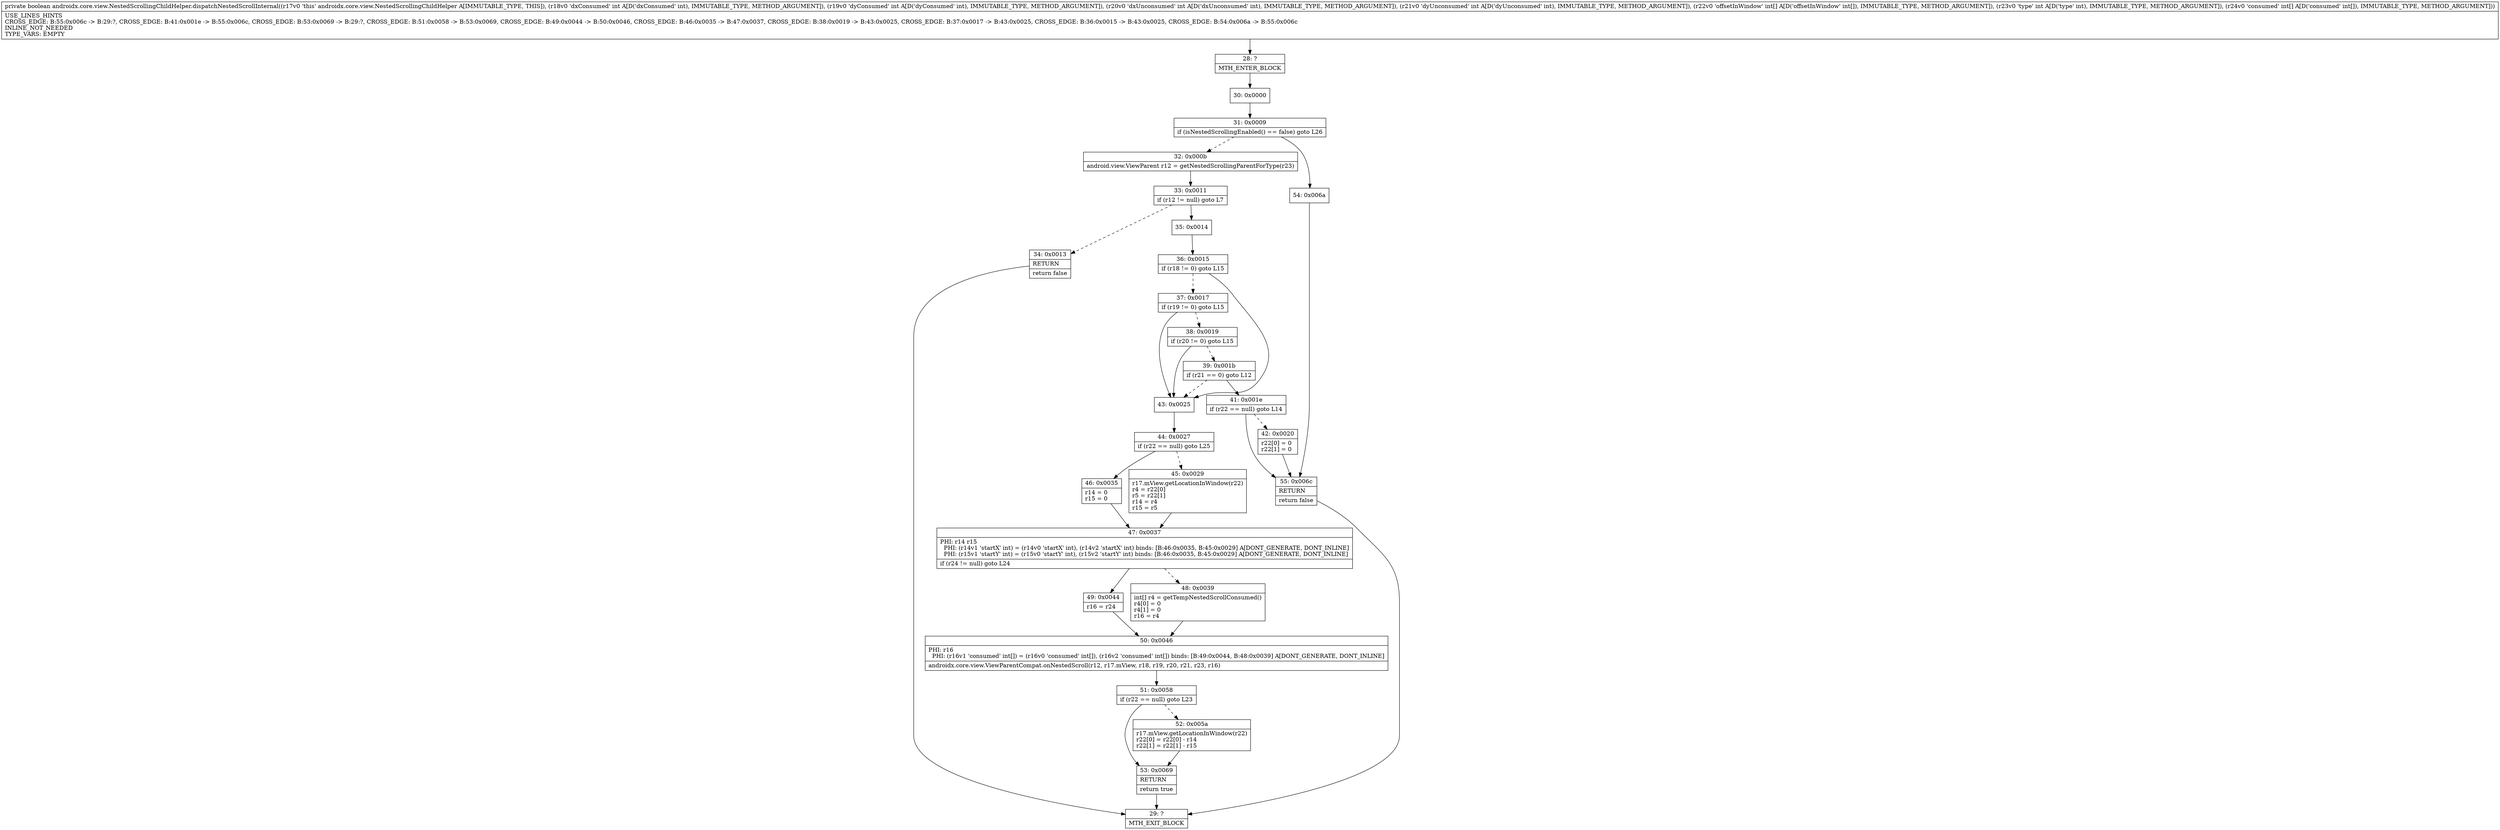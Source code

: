 digraph "CFG forandroidx.core.view.NestedScrollingChildHelper.dispatchNestedScrollInternal(IIII[II[I)Z" {
Node_28 [shape=record,label="{28\:\ ?|MTH_ENTER_BLOCK\l}"];
Node_30 [shape=record,label="{30\:\ 0x0000}"];
Node_31 [shape=record,label="{31\:\ 0x0009|if (isNestedScrollingEnabled() == false) goto L26\l}"];
Node_32 [shape=record,label="{32\:\ 0x000b|android.view.ViewParent r12 = getNestedScrollingParentForType(r23)\l}"];
Node_33 [shape=record,label="{33\:\ 0x0011|if (r12 != null) goto L7\l}"];
Node_34 [shape=record,label="{34\:\ 0x0013|RETURN\l|return false\l}"];
Node_29 [shape=record,label="{29\:\ ?|MTH_EXIT_BLOCK\l}"];
Node_35 [shape=record,label="{35\:\ 0x0014}"];
Node_36 [shape=record,label="{36\:\ 0x0015|if (r18 != 0) goto L15\l}"];
Node_37 [shape=record,label="{37\:\ 0x0017|if (r19 != 0) goto L15\l}"];
Node_38 [shape=record,label="{38\:\ 0x0019|if (r20 != 0) goto L15\l}"];
Node_39 [shape=record,label="{39\:\ 0x001b|if (r21 == 0) goto L12\l}"];
Node_41 [shape=record,label="{41\:\ 0x001e|if (r22 == null) goto L14\l}"];
Node_42 [shape=record,label="{42\:\ 0x0020|r22[0] = 0\lr22[1] = 0\l}"];
Node_55 [shape=record,label="{55\:\ 0x006c|RETURN\l|return false\l}"];
Node_43 [shape=record,label="{43\:\ 0x0025}"];
Node_44 [shape=record,label="{44\:\ 0x0027|if (r22 == null) goto L25\l}"];
Node_45 [shape=record,label="{45\:\ 0x0029|r17.mView.getLocationInWindow(r22)\lr4 = r22[0]\lr5 = r22[1]\lr14 = r4\lr15 = r5\l}"];
Node_47 [shape=record,label="{47\:\ 0x0037|PHI: r14 r15 \l  PHI: (r14v1 'startX' int) = (r14v0 'startX' int), (r14v2 'startX' int) binds: [B:46:0x0035, B:45:0x0029] A[DONT_GENERATE, DONT_INLINE]\l  PHI: (r15v1 'startY' int) = (r15v0 'startY' int), (r15v2 'startY' int) binds: [B:46:0x0035, B:45:0x0029] A[DONT_GENERATE, DONT_INLINE]\l|if (r24 != null) goto L24\l}"];
Node_48 [shape=record,label="{48\:\ 0x0039|int[] r4 = getTempNestedScrollConsumed()\lr4[0] = 0\lr4[1] = 0\lr16 = r4\l}"];
Node_50 [shape=record,label="{50\:\ 0x0046|PHI: r16 \l  PHI: (r16v1 'consumed' int[]) = (r16v0 'consumed' int[]), (r16v2 'consumed' int[]) binds: [B:49:0x0044, B:48:0x0039] A[DONT_GENERATE, DONT_INLINE]\l|androidx.core.view.ViewParentCompat.onNestedScroll(r12, r17.mView, r18, r19, r20, r21, r23, r16)\l}"];
Node_51 [shape=record,label="{51\:\ 0x0058|if (r22 == null) goto L23\l}"];
Node_52 [shape=record,label="{52\:\ 0x005a|r17.mView.getLocationInWindow(r22)\lr22[0] = r22[0] \- r14\lr22[1] = r22[1] \- r15\l}"];
Node_53 [shape=record,label="{53\:\ 0x0069|RETURN\l|return true\l}"];
Node_49 [shape=record,label="{49\:\ 0x0044|r16 = r24\l}"];
Node_46 [shape=record,label="{46\:\ 0x0035|r14 = 0\lr15 = 0\l}"];
Node_54 [shape=record,label="{54\:\ 0x006a}"];
MethodNode[shape=record,label="{private boolean androidx.core.view.NestedScrollingChildHelper.dispatchNestedScrollInternal((r17v0 'this' androidx.core.view.NestedScrollingChildHelper A[IMMUTABLE_TYPE, THIS]), (r18v0 'dxConsumed' int A[D('dxConsumed' int), IMMUTABLE_TYPE, METHOD_ARGUMENT]), (r19v0 'dyConsumed' int A[D('dyConsumed' int), IMMUTABLE_TYPE, METHOD_ARGUMENT]), (r20v0 'dxUnconsumed' int A[D('dxUnconsumed' int), IMMUTABLE_TYPE, METHOD_ARGUMENT]), (r21v0 'dyUnconsumed' int A[D('dyUnconsumed' int), IMMUTABLE_TYPE, METHOD_ARGUMENT]), (r22v0 'offsetInWindow' int[] A[D('offsetInWindow' int[]), IMMUTABLE_TYPE, METHOD_ARGUMENT]), (r23v0 'type' int A[D('type' int), IMMUTABLE_TYPE, METHOD_ARGUMENT]), (r24v0 'consumed' int[] A[D('consumed' int[]), IMMUTABLE_TYPE, METHOD_ARGUMENT]))  | USE_LINES_HINTS\lCROSS_EDGE: B:55:0x006c \-\> B:29:?, CROSS_EDGE: B:41:0x001e \-\> B:55:0x006c, CROSS_EDGE: B:53:0x0069 \-\> B:29:?, CROSS_EDGE: B:51:0x0058 \-\> B:53:0x0069, CROSS_EDGE: B:49:0x0044 \-\> B:50:0x0046, CROSS_EDGE: B:46:0x0035 \-\> B:47:0x0037, CROSS_EDGE: B:38:0x0019 \-\> B:43:0x0025, CROSS_EDGE: B:37:0x0017 \-\> B:43:0x0025, CROSS_EDGE: B:36:0x0015 \-\> B:43:0x0025, CROSS_EDGE: B:54:0x006a \-\> B:55:0x006c\lINLINE_NOT_NEEDED\lTYPE_VARS: EMPTY\l}"];
MethodNode -> Node_28;Node_28 -> Node_30;
Node_30 -> Node_31;
Node_31 -> Node_32[style=dashed];
Node_31 -> Node_54;
Node_32 -> Node_33;
Node_33 -> Node_34[style=dashed];
Node_33 -> Node_35;
Node_34 -> Node_29;
Node_35 -> Node_36;
Node_36 -> Node_37[style=dashed];
Node_36 -> Node_43;
Node_37 -> Node_38[style=dashed];
Node_37 -> Node_43;
Node_38 -> Node_39[style=dashed];
Node_38 -> Node_43;
Node_39 -> Node_41;
Node_39 -> Node_43[style=dashed];
Node_41 -> Node_42[style=dashed];
Node_41 -> Node_55;
Node_42 -> Node_55;
Node_55 -> Node_29;
Node_43 -> Node_44;
Node_44 -> Node_45[style=dashed];
Node_44 -> Node_46;
Node_45 -> Node_47;
Node_47 -> Node_48[style=dashed];
Node_47 -> Node_49;
Node_48 -> Node_50;
Node_50 -> Node_51;
Node_51 -> Node_52[style=dashed];
Node_51 -> Node_53;
Node_52 -> Node_53;
Node_53 -> Node_29;
Node_49 -> Node_50;
Node_46 -> Node_47;
Node_54 -> Node_55;
}

